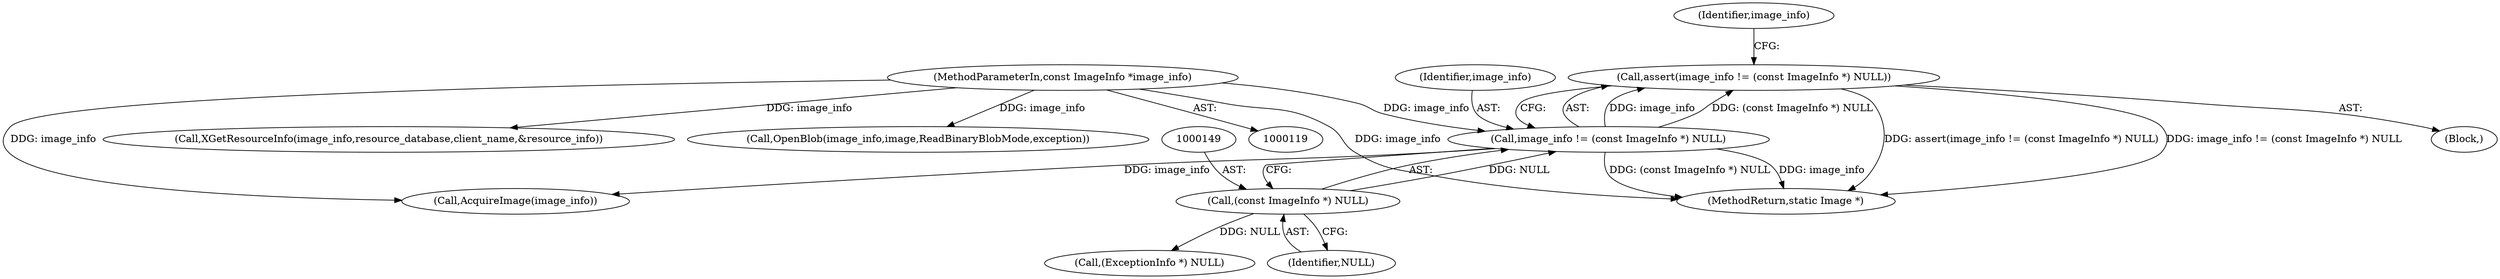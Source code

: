 digraph "0_ImageMagick_f6e9d0d9955e85bdd7540b251cd50d598dacc5e6_13@API" {
"1000145" [label="(Call,assert(image_info != (const ImageInfo *) NULL))"];
"1000146" [label="(Call,image_info != (const ImageInfo *) NULL)"];
"1000120" [label="(MethodParameterIn,const ImageInfo *image_info)"];
"1000148" [label="(Call,(const ImageInfo *) NULL)"];
"1000175" [label="(Call,(ExceptionInfo *) NULL)"];
"1000148" [label="(Call,(const ImageInfo *) NULL)"];
"1000154" [label="(Identifier,image_info)"];
"1000145" [label="(Call,assert(image_info != (const ImageInfo *) NULL))"];
"1000146" [label="(Call,image_info != (const ImageInfo *) NULL)"];
"1000150" [label="(Identifier,NULL)"];
"1000122" [label="(Block,)"];
"1001548" [label="(MethodReturn,static Image *)"];
"1000206" [label="(Call,AcquireImage(image_info))"];
"1000147" [label="(Identifier,image_info)"];
"1000231" [label="(Call,XGetResourceInfo(image_info,resource_database,client_name,&resource_info))"];
"1000210" [label="(Call,OpenBlob(image_info,image,ReadBinaryBlobMode,exception))"];
"1000120" [label="(MethodParameterIn,const ImageInfo *image_info)"];
"1000145" -> "1000122"  [label="AST: "];
"1000145" -> "1000146"  [label="CFG: "];
"1000146" -> "1000145"  [label="AST: "];
"1000154" -> "1000145"  [label="CFG: "];
"1000145" -> "1001548"  [label="DDG: assert(image_info != (const ImageInfo *) NULL)"];
"1000145" -> "1001548"  [label="DDG: image_info != (const ImageInfo *) NULL"];
"1000146" -> "1000145"  [label="DDG: image_info"];
"1000146" -> "1000145"  [label="DDG: (const ImageInfo *) NULL"];
"1000146" -> "1000148"  [label="CFG: "];
"1000147" -> "1000146"  [label="AST: "];
"1000148" -> "1000146"  [label="AST: "];
"1000146" -> "1001548"  [label="DDG: (const ImageInfo *) NULL"];
"1000146" -> "1001548"  [label="DDG: image_info"];
"1000120" -> "1000146"  [label="DDG: image_info"];
"1000148" -> "1000146"  [label="DDG: NULL"];
"1000146" -> "1000206"  [label="DDG: image_info"];
"1000120" -> "1000119"  [label="AST: "];
"1000120" -> "1001548"  [label="DDG: image_info"];
"1000120" -> "1000206"  [label="DDG: image_info"];
"1000120" -> "1000210"  [label="DDG: image_info"];
"1000120" -> "1000231"  [label="DDG: image_info"];
"1000148" -> "1000150"  [label="CFG: "];
"1000149" -> "1000148"  [label="AST: "];
"1000150" -> "1000148"  [label="AST: "];
"1000148" -> "1000175"  [label="DDG: NULL"];
}
